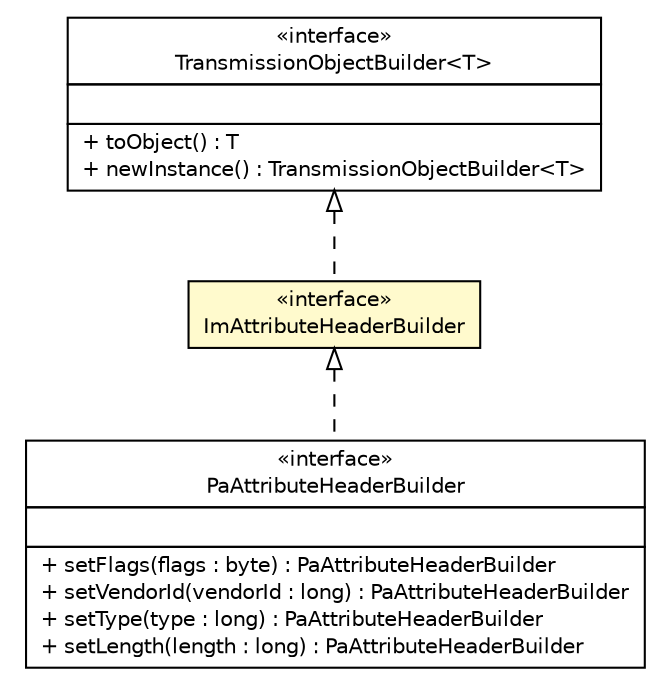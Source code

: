 #!/usr/local/bin/dot
#
# Class diagram 
# Generated by UMLGraph version R5_6 (http://www.umlgraph.org/)
#

digraph G {
	edge [fontname="Helvetica",fontsize=10,labelfontname="Helvetica",labelfontsize=10];
	node [fontname="Helvetica",fontsize=10,shape=plaintext];
	nodesep=0.25;
	ranksep=0.5;
	// de.hsbremen.tc.tnc.message.m.attribute.ImAttributeHeaderBuilder
	c31691 [label=<<table title="de.hsbremen.tc.tnc.message.m.attribute.ImAttributeHeaderBuilder" border="0" cellborder="1" cellspacing="0" cellpadding="2" port="p" bgcolor="lemonChiffon" href="./ImAttributeHeaderBuilder.html">
		<tr><td><table border="0" cellspacing="0" cellpadding="1">
<tr><td align="center" balign="center"> &#171;interface&#187; </td></tr>
<tr><td align="center" balign="center"> ImAttributeHeaderBuilder </td></tr>
		</table></td></tr>
		</table>>, URL="./ImAttributeHeaderBuilder.html", fontname="Helvetica", fontcolor="black", fontsize=10.0];
	// de.hsbremen.tc.tnc.message.TransmissionObjectBuilder<T>
	c31706 [label=<<table title="de.hsbremen.tc.tnc.message.TransmissionObjectBuilder" border="0" cellborder="1" cellspacing="0" cellpadding="2" port="p" href="../../TransmissionObjectBuilder.html">
		<tr><td><table border="0" cellspacing="0" cellpadding="1">
<tr><td align="center" balign="center"> &#171;interface&#187; </td></tr>
<tr><td align="center" balign="center"> TransmissionObjectBuilder&lt;T&gt; </td></tr>
		</table></td></tr>
		<tr><td><table border="0" cellspacing="0" cellpadding="1">
<tr><td align="left" balign="left">  </td></tr>
		</table></td></tr>
		<tr><td><table border="0" cellspacing="0" cellpadding="1">
<tr><td align="left" balign="left"> + toObject() : T </td></tr>
<tr><td align="left" balign="left"> + newInstance() : TransmissionObjectBuilder&lt;T&gt; </td></tr>
		</table></td></tr>
		</table>>, URL="../../TransmissionObjectBuilder.html", fontname="Helvetica", fontcolor="black", fontsize=10.0];
	// org.ietf.nea.pa.attribute.PaAttributeHeaderBuilder
	c31888 [label=<<table title="org.ietf.nea.pa.attribute.PaAttributeHeaderBuilder" border="0" cellborder="1" cellspacing="0" cellpadding="2" port="p" href="../../../../../../../org/ietf/nea/pa/attribute/PaAttributeHeaderBuilder.html">
		<tr><td><table border="0" cellspacing="0" cellpadding="1">
<tr><td align="center" balign="center"> &#171;interface&#187; </td></tr>
<tr><td align="center" balign="center"> PaAttributeHeaderBuilder </td></tr>
		</table></td></tr>
		<tr><td><table border="0" cellspacing="0" cellpadding="1">
<tr><td align="left" balign="left">  </td></tr>
		</table></td></tr>
		<tr><td><table border="0" cellspacing="0" cellpadding="1">
<tr><td align="left" balign="left"> + setFlags(flags : byte) : PaAttributeHeaderBuilder </td></tr>
<tr><td align="left" balign="left"> + setVendorId(vendorId : long) : PaAttributeHeaderBuilder </td></tr>
<tr><td align="left" balign="left"> + setType(type : long) : PaAttributeHeaderBuilder </td></tr>
<tr><td align="left" balign="left"> + setLength(length : long) : PaAttributeHeaderBuilder </td></tr>
		</table></td></tr>
		</table>>, URL="../../../../../../../org/ietf/nea/pa/attribute/PaAttributeHeaderBuilder.html", fontname="Helvetica", fontcolor="black", fontsize=10.0];
	//de.hsbremen.tc.tnc.message.m.attribute.ImAttributeHeaderBuilder implements de.hsbremen.tc.tnc.message.TransmissionObjectBuilder<T>
	c31706:p -> c31691:p [dir=back,arrowtail=empty,style=dashed];
	//org.ietf.nea.pa.attribute.PaAttributeHeaderBuilder implements de.hsbremen.tc.tnc.message.m.attribute.ImAttributeHeaderBuilder
	c31691:p -> c31888:p [dir=back,arrowtail=empty,style=dashed];
}

